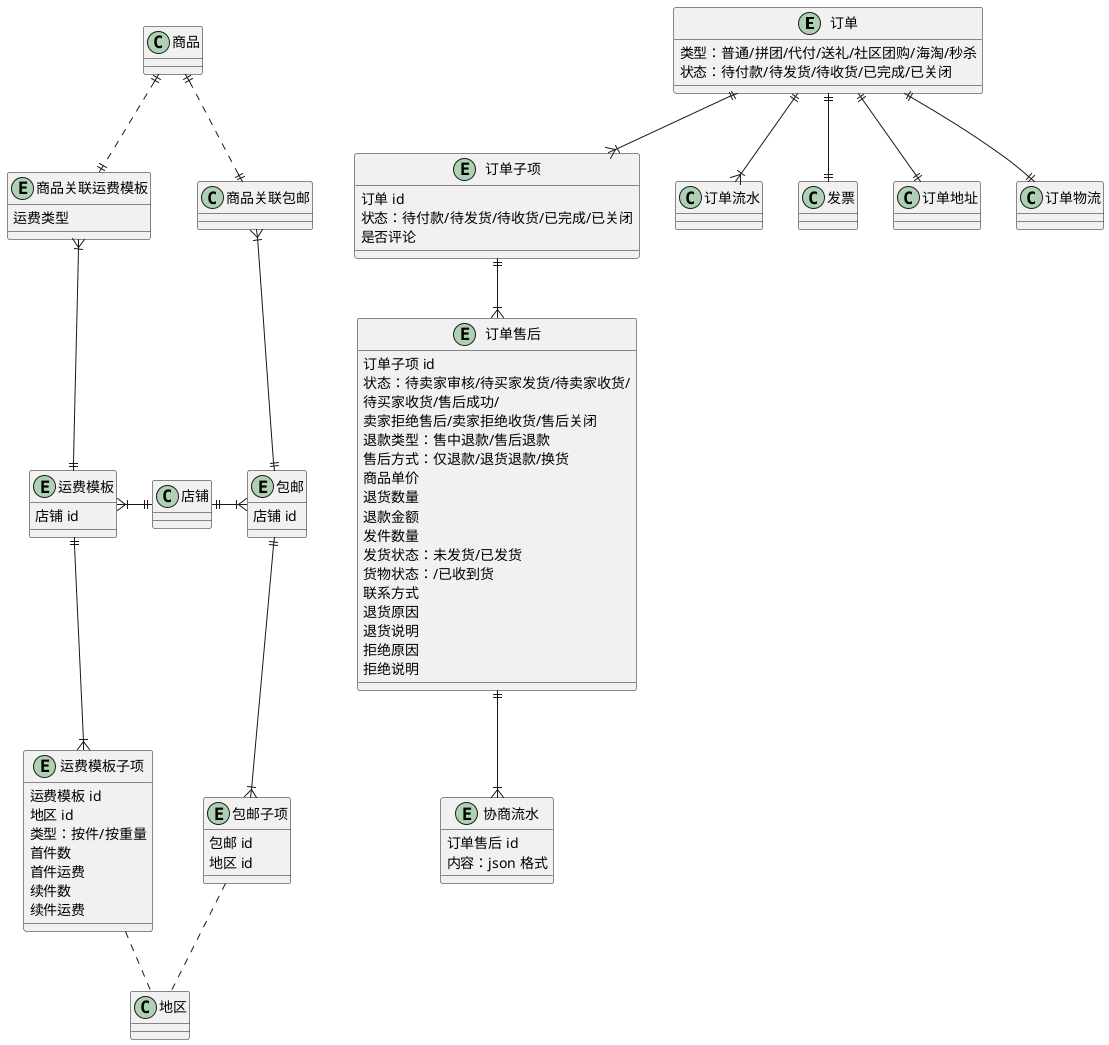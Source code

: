 @startuml 订单UML

' ==================== 订单 ====================
entity 订单 {
    类型：普通/拼团/代付/送礼/社区团购/海淘/秒杀
    状态：待付款/待发货/待收货/已完成/已关闭
}
entity 订单子项 {
    订单 id
    状态：待付款/待发货/待收货/已完成/已关闭
    是否评论
}

订单 ||--|{ 订单子项
订单 ||--|{ 订单流水
订单 ||--|| 发票
订单 ||--|| 订单地址
订单 ||--|| 订单物流


' ==================== 订单售后 ====================
entity 订单售后 {
    订单子项 id
    状态：待卖家审核/待买家发货/待卖家收货/
        待买家收货/售后成功/
        卖家拒绝售后/卖家拒绝收货/售后关闭
    退款类型：售中退款/售后退款
    ' 客服介入状态：未介入/介入中/介入结束
    售后方式：仅退款/退货退款/换货
    商品单价
    退货数量
    退款金额
    发件数量
    发货状态：未发货/已发货
    货物状态：/已收到货
    联系方式
    退货原因
    退货说明
    拒绝原因
    拒绝说明
}
entity 协商流水 {
    订单售后 id
    内容：json 格式
}

订单子项 ||--|{ 订单售后
订单售后 ||--|{ 协商流水


' ==================== 运费模版 ====================
entity 运费模板 {
    店铺 id
}
entity 运费模板子项 {
    运费模板 id
    地区 id
    类型：按件/按重量
    首件数
    首件运费
    续件数
    续件运费
}
entity 商品关联运费模板 {
    运费类型
}

运费模板 ||-u-|{ 商品关联运费模板
商品关联运费模板 ||.u.|| 商品
运费模板 }|-r-|| 店铺
运费模板 ||--|{ 运费模板子项
运费模板子项 .. 地区


' ==================== 包邮模板 ====================
entity 包邮 {
    店铺 id
}
entity 包邮子项 {
    包邮 id
    地区 id
}

包邮 ||-u-|{ 商品关联包邮
商品关联包邮 ||.u.|| 商品
包邮 }|-l-|| 店铺
包邮 ||--|{ 包邮子项
包邮子项 .. 地区

@enduml